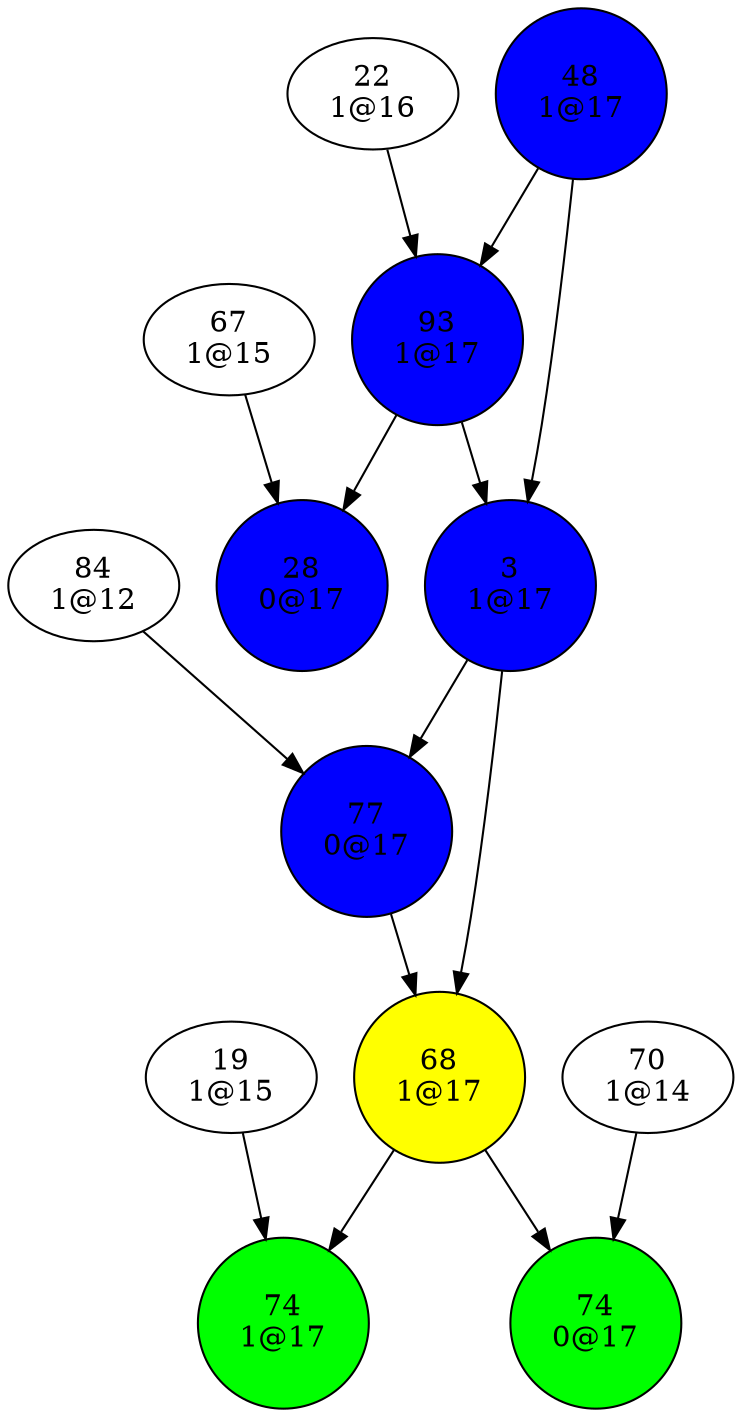 digraph {
"3
1@17"->"68
1@17";
"3
1@17"->"77
0@17";
"19
1@15"->"74
1@17";
"22
1@16"->"93
1@17";
"28
0@17";
"48
1@17"->"3
1@17";
"48
1@17"->"93
1@17";
"67
1@15"->"28
0@17";
"68
1@17"->"74
0@17";
"68
1@17"->"74
1@17";
"70
1@14"->"74
0@17";
"74
0@17";
"74
1@17";
"77
0@17"->"68
1@17";
"84
1@12"->"77
0@17";
"93
1@17"->"3
1@17";
"93
1@17"->"28
0@17";
"3
1@17"[shape=circle, style=filled, fillcolor=blue];
"28
0@17"[shape=circle, style=filled, fillcolor=blue];
"48
1@17"[shape=circle, style=filled, fillcolor=blue];
"68
1@17"[shape=circle, style=filled, fillcolor=yellow];
"74
0@17"[shape=circle, style=filled, fillcolor=green];
"74
1@17"[shape=circle, style=filled, fillcolor=green];
"77
0@17"[shape=circle, style=filled, fillcolor=blue];
"93
1@17"[shape=circle, style=filled, fillcolor=blue];
}
